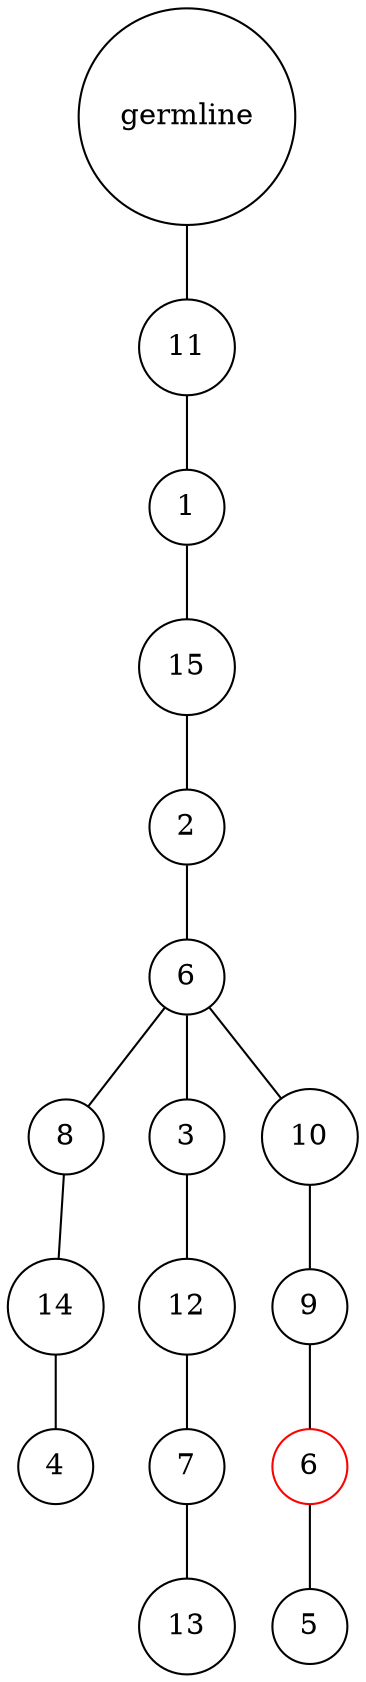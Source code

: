 graph {
	rankdir=UD;
	splines=line;
	node [shape=circle]
	"0x7fa7adc7a2e0" [label="germline"];
	"0x7fa7adc7a310" [label="11"];
	"0x7fa7adc7a2e0" -- "0x7fa7adc7a310" ;
	"0x7fa7adc7a340" [label="1"];
	"0x7fa7adc7a310" -- "0x7fa7adc7a340" ;
	"0x7fa7adc7a370" [label="15"];
	"0x7fa7adc7a340" -- "0x7fa7adc7a370" ;
	"0x7fa7adc7a3a0" [label="2"];
	"0x7fa7adc7a370" -- "0x7fa7adc7a3a0" ;
	"0x7fa7adc7a3d0" [label="6"];
	"0x7fa7adc7a3a0" -- "0x7fa7adc7a3d0" ;
	"0x7fa7adc7a400" [label="8"];
	"0x7fa7adc7a3d0" -- "0x7fa7adc7a400" ;
	"0x7fa7adc7a430" [label="14"];
	"0x7fa7adc7a400" -- "0x7fa7adc7a430" ;
	"0x7fa7adc7a460" [label="4"];
	"0x7fa7adc7a430" -- "0x7fa7adc7a460" ;
	"0x7fa7adc7a490" [label="3"];
	"0x7fa7adc7a3d0" -- "0x7fa7adc7a490" ;
	"0x7fa7adc7a4c0" [label="12"];
	"0x7fa7adc7a490" -- "0x7fa7adc7a4c0" ;
	"0x7fa7adc7a4f0" [label="7"];
	"0x7fa7adc7a4c0" -- "0x7fa7adc7a4f0" ;
	"0x7fa7adc7a520" [label="13"];
	"0x7fa7adc7a4f0" -- "0x7fa7adc7a520" ;
	"0x7fa7adc7a550" [label="10"];
	"0x7fa7adc7a3d0" -- "0x7fa7adc7a550" ;
	"0x7fa7adc7a580" [label="9"];
	"0x7fa7adc7a550" -- "0x7fa7adc7a580" ;
	"0x7fa7adc7a5b0" [label="6",color="red"];
	"0x7fa7adc7a580" -- "0x7fa7adc7a5b0" ;
	"0x7fa7adc7a5e0" [label="5"];
	"0x7fa7adc7a5b0" -- "0x7fa7adc7a5e0" ;
}
